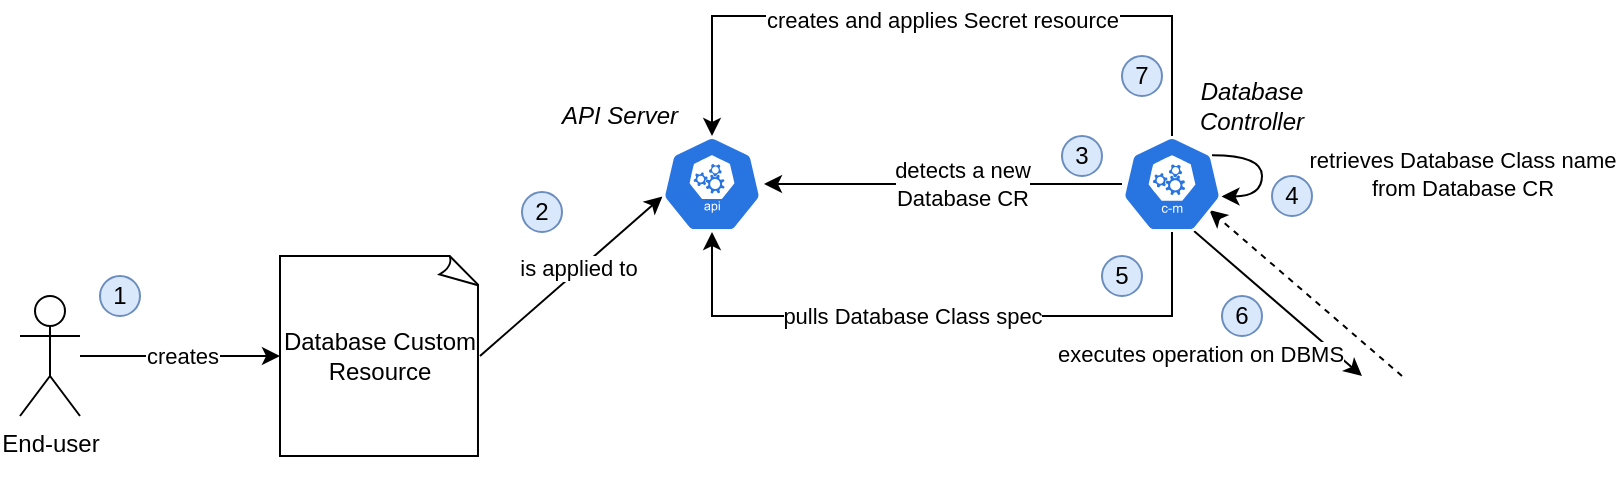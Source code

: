 <mxfile version="14.1.9" type="device"><diagram id="U5A9tijgl2ZxFTNr-JEi" name="Page-1"><mxGraphModel dx="2443" dy="1948" grid="1" gridSize="10" guides="1" tooltips="1" connect="1" arrows="1" fold="1" page="1" pageScale="1" pageWidth="827" pageHeight="1169" math="0" shadow="0"><root><mxCell id="0"/><mxCell id="1" parent="0"/><mxCell id="m0S4chGFx_FVI8pukCub-34" style="edgeStyle=none;rounded=0;orthogonalLoop=1;jettySize=auto;html=1;exitX=0.5;exitY=0;exitDx=0;exitDy=0;entryX=0.873;entryY=0.771;entryDx=0;entryDy=0;entryPerimeter=0;dashed=1;" parent="1" source="m0S4chGFx_FVI8pukCub-31" target="m0S4chGFx_FVI8pukCub-12" edge="1"><mxGeometry relative="1" as="geometry"/></mxCell><mxCell id="m0S4chGFx_FVI8pukCub-9" style="edgeStyle=none;rounded=0;orthogonalLoop=1;jettySize=auto;html=1;exitX=1;exitY=0.5;exitDx=0;exitDy=0;exitPerimeter=0;entryX=0.005;entryY=0.63;entryDx=0;entryDy=0;entryPerimeter=0;" parent="1" source="m0S4chGFx_FVI8pukCub-1" target="m0S4chGFx_FVI8pukCub-8" edge="1"><mxGeometry relative="1" as="geometry"/></mxCell><mxCell id="m0S4chGFx_FVI8pukCub-10" value="&lt;div&gt;is applied to&lt;/div&gt;" style="edgeLabel;html=1;align=center;verticalAlign=middle;resizable=0;points=[];" parent="m0S4chGFx_FVI8pukCub-9" vertex="1" connectable="0"><mxGeometry x="0.085" y="1" relative="1" as="geometry"><mxPoint as="offset"/></mxGeometry></mxCell><mxCell id="m0S4chGFx_FVI8pukCub-1" value="Database Custom Resource" style="whiteSpace=wrap;html=1;shape=mxgraph.basic.document" parent="1" vertex="1"><mxGeometry x="160" y="90" width="100" height="100" as="geometry"/></mxCell><mxCell id="m0S4chGFx_FVI8pukCub-5" style="rounded=0;orthogonalLoop=1;jettySize=auto;html=1;" parent="1" source="m0S4chGFx_FVI8pukCub-2" target="m0S4chGFx_FVI8pukCub-1" edge="1"><mxGeometry relative="1" as="geometry"/></mxCell><mxCell id="m0S4chGFx_FVI8pukCub-11" value="&lt;div&gt;creates&lt;/div&gt;" style="edgeLabel;html=1;align=center;verticalAlign=middle;resizable=0;points=[];" parent="m0S4chGFx_FVI8pukCub-5" vertex="1" connectable="0"><mxGeometry x="-0.492" y="3" relative="1" as="geometry"><mxPoint x="25" y="3" as="offset"/></mxGeometry></mxCell><mxCell id="m0S4chGFx_FVI8pukCub-2" value="&lt;div&gt;End-user&lt;/div&gt;&lt;div&gt;&lt;br&gt;&lt;/div&gt;" style="shape=umlActor;verticalLabelPosition=bottom;verticalAlign=top;html=1;outlineConnect=0;" parent="1" vertex="1"><mxGeometry x="30" y="110" width="30" height="60" as="geometry"/></mxCell><mxCell id="m0S4chGFx_FVI8pukCub-8" value="" style="html=1;dashed=0;whitespace=wrap;fillColor=#2875E2;strokeColor=#ffffff;points=[[0.005,0.63,0],[0.1,0.2,0],[0.9,0.2,0],[0.5,0,0],[0.995,0.63,0],[0.72,0.99,0],[0.5,1,0],[0.28,0.99,0]];shape=mxgraph.kubernetes.icon;prIcon=api" parent="1" vertex="1"><mxGeometry x="351" y="30" width="50" height="48" as="geometry"/></mxCell><mxCell id="m0S4chGFx_FVI8pukCub-14" style="edgeStyle=none;rounded=0;orthogonalLoop=1;jettySize=auto;html=1;entryX=1.02;entryY=0.5;entryDx=0;entryDy=0;entryPerimeter=0;" parent="1" source="m0S4chGFx_FVI8pukCub-12" target="m0S4chGFx_FVI8pukCub-8" edge="1"><mxGeometry relative="1" as="geometry"/></mxCell><mxCell id="m0S4chGFx_FVI8pukCub-15" value="&lt;div&gt;detects a new&lt;/div&gt;&lt;div&gt;Database CR&lt;br&gt;&lt;/div&gt;" style="edgeLabel;html=1;align=center;verticalAlign=middle;resizable=0;points=[];" parent="m0S4chGFx_FVI8pukCub-14" vertex="1" connectable="0"><mxGeometry x="-0.229" y="-1" relative="1" as="geometry"><mxPoint x="-11" y="1" as="offset"/></mxGeometry></mxCell><mxCell id="m0S4chGFx_FVI8pukCub-18" style="edgeStyle=elbowEdgeStyle;rounded=0;orthogonalLoop=1;jettySize=auto;html=1;elbow=vertical;entryX=0.5;entryY=1;entryDx=0;entryDy=0;entryPerimeter=0;" parent="1" source="m0S4chGFx_FVI8pukCub-12" target="m0S4chGFx_FVI8pukCub-8" edge="1"><mxGeometry relative="1" as="geometry"><mxPoint x="606" y="160" as="targetPoint"/><Array as="points"><mxPoint x="491" y="120"/></Array></mxGeometry></mxCell><mxCell id="m0S4chGFx_FVI8pukCub-28" value="pulls Database Class spec" style="edgeLabel;html=1;align=center;verticalAlign=middle;resizable=0;points=[];" parent="m0S4chGFx_FVI8pukCub-18" vertex="1" connectable="0"><mxGeometry x="0.096" relative="1" as="geometry"><mxPoint as="offset"/></mxGeometry></mxCell><mxCell id="m0S4chGFx_FVI8pukCub-26" style="edgeStyle=orthogonalEdgeStyle;rounded=0;orthogonalLoop=1;jettySize=auto;elbow=vertical;html=1;exitX=0.9;exitY=0.2;exitDx=0;exitDy=0;exitPerimeter=0;curved=1;entryX=0.995;entryY=0.63;entryDx=0;entryDy=0;entryPerimeter=0;" parent="1" source="m0S4chGFx_FVI8pukCub-12" target="m0S4chGFx_FVI8pukCub-12" edge="1"><mxGeometry relative="1" as="geometry"><mxPoint x="691" y="39.667" as="targetPoint"/><Array as="points"><mxPoint x="651" y="40"/><mxPoint x="651" y="60"/></Array></mxGeometry></mxCell><mxCell id="m0S4chGFx_FVI8pukCub-27" value="&lt;div&gt;retrieves Database Class name&lt;/div&gt;&lt;div&gt;from Database CR&lt;br&gt;&lt;/div&gt;" style="edgeLabel;html=1;align=center;verticalAlign=middle;resizable=0;points=[];" parent="m0S4chGFx_FVI8pukCub-26" vertex="1" connectable="0"><mxGeometry x="-0.158" y="-2" relative="1" as="geometry"><mxPoint x="102" y="7" as="offset"/></mxGeometry></mxCell><mxCell id="m0S4chGFx_FVI8pukCub-30" style="rounded=0;orthogonalLoop=1;jettySize=auto;html=1;exitX=0.72;exitY=0.99;exitDx=0;exitDy=0;exitPerimeter=0;" parent="1" source="m0S4chGFx_FVI8pukCub-12" edge="1"><mxGeometry relative="1" as="geometry"><mxPoint x="701" y="150" as="targetPoint"/></mxGeometry></mxCell><mxCell id="m0S4chGFx_FVI8pukCub-32" value="executes operation on DBMS" style="edgeLabel;html=1;align=center;verticalAlign=middle;resizable=0;points=[];" parent="m0S4chGFx_FVI8pukCub-30" vertex="1" connectable="0"><mxGeometry x="0.293" relative="1" as="geometry"><mxPoint x="-51" y="15" as="offset"/></mxGeometry></mxCell><mxCell id="m0S4chGFx_FVI8pukCub-36" style="edgeStyle=elbowEdgeStyle;rounded=0;orthogonalLoop=1;jettySize=auto;html=1;exitX=0.5;exitY=0;exitDx=0;exitDy=0;exitPerimeter=0;entryX=0.5;entryY=1;entryDx=0;entryDy=0;elbow=vertical;" parent="1" source="m0S4chGFx_FVI8pukCub-12" edge="1"><mxGeometry relative="1" as="geometry"><mxPoint x="376" y="30" as="targetPoint"/><Array as="points"><mxPoint x="491" y="-30"/></Array></mxGeometry></mxCell><mxCell id="m0S4chGFx_FVI8pukCub-44" value="creates and applies Secret resource" style="edgeLabel;html=1;align=center;verticalAlign=middle;resizable=0;points=[];" parent="m0S4chGFx_FVI8pukCub-36" vertex="1" connectable="0"><mxGeometry x="0.234" y="2" relative="1" as="geometry"><mxPoint x="41" as="offset"/></mxGeometry></mxCell><mxCell id="m0S4chGFx_FVI8pukCub-12" value="" style="html=1;dashed=0;whitespace=wrap;fillColor=#2875E2;strokeColor=#ffffff;points=[[0.005,0.63,0],[0.1,0.2,0],[0.9,0.2,0],[0.5,0,0],[0.995,0.63,0],[0.72,0.99,0],[0.5,1,0],[0.28,0.99,0]];shape=mxgraph.kubernetes.icon;prIcon=c_m" parent="1" vertex="1"><mxGeometry x="581" y="30" width="50" height="48" as="geometry"/></mxCell><mxCell id="m0S4chGFx_FVI8pukCub-16" value="Database Controller" style="text;html=1;align=center;verticalAlign=middle;whiteSpace=wrap;rounded=0;fontStyle=2" parent="1" vertex="1"><mxGeometry x="611" y="5" width="70" height="20" as="geometry"/></mxCell><mxCell id="m0S4chGFx_FVI8pukCub-19" value="1" style="ellipse;whiteSpace=wrap;html=1;aspect=fixed;fillColor=#dae8fc;strokeColor=#6c8ebf;" parent="1" vertex="1"><mxGeometry x="70" y="100" width="20" height="20" as="geometry"/></mxCell><mxCell id="m0S4chGFx_FVI8pukCub-20" value="2" style="ellipse;whiteSpace=wrap;html=1;aspect=fixed;fillColor=#dae8fc;strokeColor=#6c8ebf;" parent="1" vertex="1"><mxGeometry x="281" y="58" width="20" height="20" as="geometry"/></mxCell><mxCell id="m0S4chGFx_FVI8pukCub-21" value="3" style="ellipse;whiteSpace=wrap;html=1;aspect=fixed;fillColor=#dae8fc;strokeColor=#6c8ebf;" parent="1" vertex="1"><mxGeometry x="551" y="30" width="20" height="20" as="geometry"/></mxCell><mxCell id="m0S4chGFx_FVI8pukCub-23" value="4" style="ellipse;whiteSpace=wrap;html=1;aspect=fixed;fillColor=#dae8fc;strokeColor=#6c8ebf;" parent="1" vertex="1"><mxGeometry x="656" y="50" width="20" height="20" as="geometry"/></mxCell><mxCell id="m0S4chGFx_FVI8pukCub-29" value="5" style="ellipse;whiteSpace=wrap;html=1;aspect=fixed;fillColor=#dae8fc;strokeColor=#6c8ebf;" parent="1" vertex="1"><mxGeometry x="571" y="90" width="20" height="20" as="geometry"/></mxCell><mxCell id="m0S4chGFx_FVI8pukCub-31" value="" style="shape=image;html=1;verticalAlign=top;verticalLabelPosition=bottom;labelBackgroundColor=#ffffff;imageAspect=0;aspect=fixed;image=https://cdn4.iconfinder.com/data/icons/imod/128/Harware/iDatabase.png" parent="1" vertex="1"><mxGeometry x="701" y="150" width="40" height="40" as="geometry"/></mxCell><mxCell id="m0S4chGFx_FVI8pukCub-35" value="6" style="ellipse;whiteSpace=wrap;html=1;aspect=fixed;fillColor=#dae8fc;strokeColor=#6c8ebf;" parent="1" vertex="1"><mxGeometry x="631" y="110" width="20" height="20" as="geometry"/></mxCell><mxCell id="m0S4chGFx_FVI8pukCub-42" value="&lt;i&gt;API Server&lt;/i&gt;" style="text;html=1;strokeColor=none;fillColor=none;align=center;verticalAlign=middle;whiteSpace=wrap;rounded=0;" parent="1" vertex="1"><mxGeometry x="295" y="5" width="70" height="30" as="geometry"/></mxCell><mxCell id="m0S4chGFx_FVI8pukCub-43" value="7" style="ellipse;whiteSpace=wrap;html=1;aspect=fixed;fillColor=#dae8fc;strokeColor=#6c8ebf;" parent="1" vertex="1"><mxGeometry x="581" y="-10" width="20" height="20" as="geometry"/></mxCell></root></mxGraphModel></diagram></mxfile>